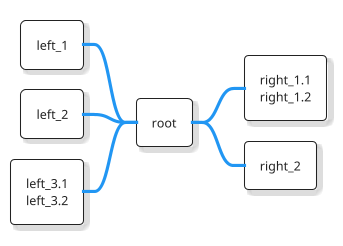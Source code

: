 ' Do not edit
' Theme Gallery
' autogenerated by script
'
@startmindmap
!theme materia-outline
+ root
**:right_1.1
right_1.2;
++ right_2

left side

-- left_1
-- left_2
**:left_3.1
left_3.2;
@endmindmap
